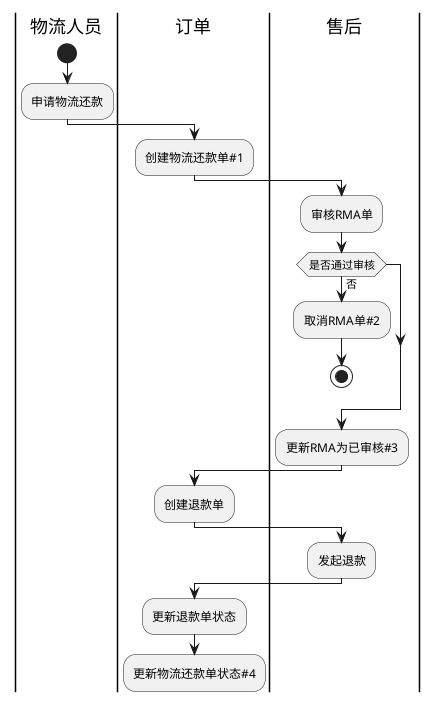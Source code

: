 
@startuml

|物流人员|
start
:申请物流还款;
|订单|
:创建物流还款单#1;
|售后|
:审核RMA单;

if(是否通过审核)then(否)
    :取消RMA单#2;
    stop
endif

|售后|
:更新RMA为已审核#3;

|订单|
:创建退款单;
|售后|
:发起退款;
|订单|
:更新退款单状态;

:更新物流还款单状态#4;

@endnuml

#1 通知售后 创建RMA
#2 通知订单 取消物流还款单
#3 通知订单 通过物流还款单
#4 通知售后 完成RMA